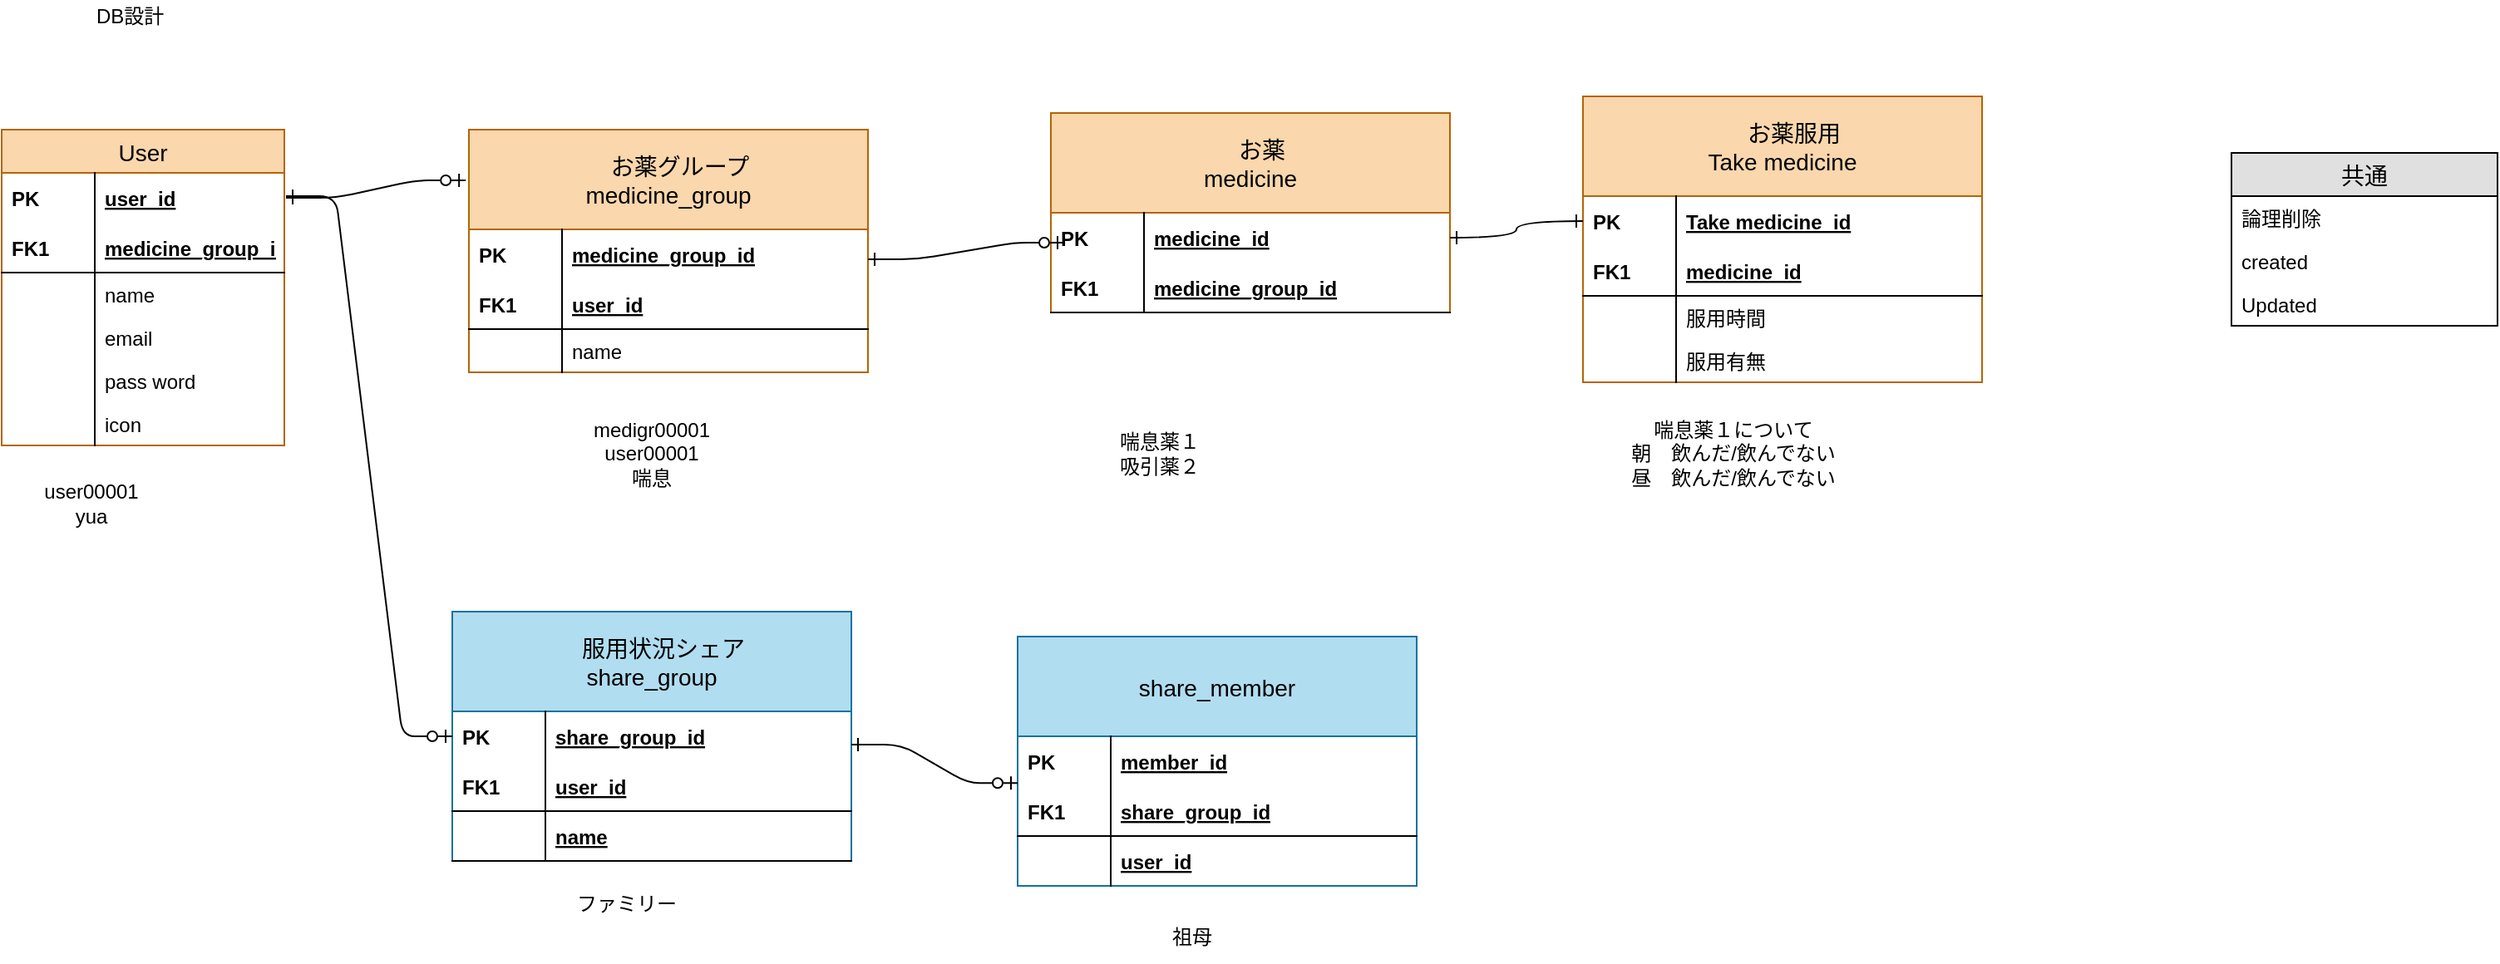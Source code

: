 <mxfile version="12.2.4" pages="3"><diagram id="nVyhKCOT_qQvf9yYNNba" name="DB"><mxGraphModel dx="196" dy="800" grid="1" gridSize="10" guides="1" tooltips="1" connect="1" arrows="1" fold="1" page="1" pageScale="1" pageWidth="827" pageHeight="1169" math="0" shadow="0"><root><mxCell id="0"/><mxCell id="1" parent="0"/><mxCell id="85" value="DB設計" style="text;html=1;resizable=0;points=[];autosize=1;align=left;verticalAlign=top;spacingTop=-4;" parent="1" vertex="1"><mxGeometry x="905" y="242" width="60" height="20" as="geometry"/></mxCell><mxCell id="86" value="User" style="swimlane;fontStyle=0;childLayout=stackLayout;horizontal=1;startSize=26;fillColor=#fad7ac;horizontalStack=0;resizeParent=1;resizeParentMax=0;resizeLast=0;collapsible=1;marginBottom=0;swimlaneFillColor=#ffffff;align=center;fontSize=14;strokeColor=#b46504;" parent="1" vertex="1"><mxGeometry x="850" y="320" width="170" height="190" as="geometry"><mxRectangle x="40" y="840" width="60" height="26" as="alternateBounds"/></mxGeometry></mxCell><mxCell id="87" value="user_id" style="shape=partialRectangle;top=0;left=0;right=0;bottom=0;align=left;verticalAlign=middle;fillColor=none;spacingLeft=60;spacingRight=4;overflow=hidden;rotatable=0;points=[[0,0.5],[1,0.5]];portConstraint=eastwest;dropTarget=0;fontStyle=5;fontSize=12;" parent="86" vertex="1"><mxGeometry y="26" width="170" height="30" as="geometry"/></mxCell><mxCell id="88" value="PK" style="shape=partialRectangle;fontStyle=1;top=0;left=0;bottom=0;fillColor=none;align=left;verticalAlign=middle;spacingLeft=4;spacingRight=4;overflow=hidden;rotatable=0;points=[];portConstraint=eastwest;part=1;fontSize=12;" parent="87" vertex="1" connectable="0"><mxGeometry width="56" height="30" as="geometry"/></mxCell><mxCell id="89" value="medicine_group_id" style="shape=partialRectangle;top=0;left=0;right=0;bottom=1;align=left;verticalAlign=middle;fillColor=none;spacingLeft=60;spacingRight=4;overflow=hidden;rotatable=0;points=[[0,0.5],[1,0.5]];portConstraint=eastwest;dropTarget=0;fontStyle=5;fontSize=12;" parent="86" vertex="1"><mxGeometry y="56" width="170" height="30" as="geometry"/></mxCell><mxCell id="90" value="FK1" style="shape=partialRectangle;fontStyle=1;top=0;left=0;bottom=0;fillColor=none;align=left;verticalAlign=middle;spacingLeft=4;spacingRight=4;overflow=hidden;rotatable=0;points=[];portConstraint=eastwest;part=1;fontSize=12;" parent="89" vertex="1" connectable="0"><mxGeometry width="56" height="30" as="geometry"/></mxCell><mxCell id="91" value="name" style="shape=partialRectangle;top=0;left=0;right=0;bottom=0;align=left;verticalAlign=top;fillColor=none;spacingLeft=60;spacingRight=4;overflow=hidden;rotatable=0;points=[[0,0.5],[1,0.5]];portConstraint=eastwest;dropTarget=0;fontSize=12;" parent="86" vertex="1"><mxGeometry y="86" width="170" height="26" as="geometry"/></mxCell><mxCell id="92" value="" style="shape=partialRectangle;top=0;left=0;bottom=0;fillColor=none;align=left;verticalAlign=top;spacingLeft=4;spacingRight=4;overflow=hidden;rotatable=0;points=[];portConstraint=eastwest;part=1;fontSize=12;" parent="91" vertex="1" connectable="0"><mxGeometry width="56" height="26" as="geometry"/></mxCell><mxCell id="93" value="email" style="shape=partialRectangle;top=0;left=0;right=0;bottom=0;align=left;verticalAlign=top;fillColor=none;spacingLeft=60;spacingRight=4;overflow=hidden;rotatable=0;points=[[0,0.5],[1,0.5]];portConstraint=eastwest;dropTarget=0;fontSize=12;" parent="86" vertex="1"><mxGeometry y="112" width="170" height="26" as="geometry"/></mxCell><mxCell id="94" value="" style="shape=partialRectangle;top=0;left=0;bottom=0;fillColor=none;align=left;verticalAlign=top;spacingLeft=4;spacingRight=4;overflow=hidden;rotatable=0;points=[];portConstraint=eastwest;part=1;fontSize=12;" parent="93" vertex="1" connectable="0"><mxGeometry width="56" height="26" as="geometry"/></mxCell><mxCell id="95" value="pass word" style="shape=partialRectangle;top=0;left=0;right=0;bottom=0;align=left;verticalAlign=top;fillColor=none;spacingLeft=60;spacingRight=4;overflow=hidden;rotatable=0;points=[[0,0.5],[1,0.5]];portConstraint=eastwest;dropTarget=0;fontSize=12;" parent="86" vertex="1"><mxGeometry y="138" width="170" height="26" as="geometry"/></mxCell><mxCell id="96" value="" style="shape=partialRectangle;top=0;left=0;bottom=0;fillColor=none;align=left;verticalAlign=top;spacingLeft=4;spacingRight=4;overflow=hidden;rotatable=0;points=[];portConstraint=eastwest;part=1;fontSize=12;" parent="95" vertex="1" connectable="0"><mxGeometry width="56" height="26" as="geometry"/></mxCell><mxCell id="97" value="icon" style="shape=partialRectangle;top=0;left=0;right=0;bottom=0;align=left;verticalAlign=top;fillColor=none;spacingLeft=60;spacingRight=4;overflow=hidden;rotatable=0;points=[[0,0.5],[1,0.5]];portConstraint=eastwest;dropTarget=0;fontSize=12;" parent="86" vertex="1"><mxGeometry y="164" width="170" height="26" as="geometry"/></mxCell><mxCell id="98" value="" style="shape=partialRectangle;top=0;left=0;bottom=0;fillColor=none;align=left;verticalAlign=top;spacingLeft=4;spacingRight=4;overflow=hidden;rotatable=0;points=[];portConstraint=eastwest;part=1;fontSize=12;" parent="97" vertex="1" connectable="0"><mxGeometry width="56" height="26" as="geometry"/></mxCell><mxCell id="99" value="　お薬グループ &#10;medicine_group" style="swimlane;fontStyle=0;childLayout=stackLayout;horizontal=1;startSize=60;fillColor=#fad7ac;horizontalStack=0;resizeParent=1;resizeParentMax=0;resizeLast=0;collapsible=1;marginBottom=0;swimlaneFillColor=#ffffff;align=center;fontSize=14;strokeColor=#b46504;" parent="1" vertex="1"><mxGeometry x="1131" y="320" width="240" height="146" as="geometry"><mxRectangle x="320" y="830" width="200" height="60" as="alternateBounds"/></mxGeometry></mxCell><mxCell id="100" value="medicine_group_id" style="shape=partialRectangle;top=0;left=0;right=0;bottom=0;align=left;verticalAlign=middle;fillColor=none;spacingLeft=60;spacingRight=4;overflow=hidden;rotatable=0;points=[[0,0.5],[1,0.5]];portConstraint=eastwest;dropTarget=0;fontStyle=5;fontSize=12;" parent="99" vertex="1"><mxGeometry y="60" width="240" height="30" as="geometry"/></mxCell><mxCell id="101" value="PK" style="shape=partialRectangle;fontStyle=1;top=0;left=0;bottom=0;fillColor=none;align=left;verticalAlign=middle;spacingLeft=4;spacingRight=4;overflow=hidden;rotatable=0;points=[];portConstraint=eastwest;part=1;fontSize=12;" parent="100" vertex="1" connectable="0"><mxGeometry width="56" height="30" as="geometry"/></mxCell><mxCell id="102" value="user_id" style="shape=partialRectangle;top=0;left=0;right=0;bottom=1;align=left;verticalAlign=middle;fillColor=none;spacingLeft=60;spacingRight=4;overflow=hidden;rotatable=0;points=[[0,0.5],[1,0.5]];portConstraint=eastwest;dropTarget=0;fontStyle=5;fontSize=12;" parent="99" vertex="1"><mxGeometry y="90" width="240" height="30" as="geometry"/></mxCell><mxCell id="103" value="FK1" style="shape=partialRectangle;fontStyle=1;top=0;left=0;bottom=0;fillColor=none;align=left;verticalAlign=middle;spacingLeft=4;spacingRight=4;overflow=hidden;rotatable=0;points=[];portConstraint=eastwest;part=1;fontSize=12;" parent="102" vertex="1" connectable="0"><mxGeometry width="56" height="30" as="geometry"/></mxCell><mxCell id="104" value="name" style="shape=partialRectangle;top=0;left=0;right=0;bottom=0;align=left;verticalAlign=top;fillColor=none;spacingLeft=60;spacingRight=4;overflow=hidden;rotatable=0;points=[[0,0.5],[1,0.5]];portConstraint=eastwest;dropTarget=0;fontSize=12;" parent="99" vertex="1"><mxGeometry y="120" width="240" height="26" as="geometry"/></mxCell><mxCell id="105" value="" style="shape=partialRectangle;top=0;left=0;bottom=0;fillColor=none;align=left;verticalAlign=top;spacingLeft=4;spacingRight=4;overflow=hidden;rotatable=0;points=[];portConstraint=eastwest;part=1;fontSize=12;" parent="104" vertex="1" connectable="0"><mxGeometry width="56" height="26" as="geometry"/></mxCell><mxCell id="106" value="共通" style="swimlane;fontStyle=0;childLayout=stackLayout;horizontal=1;startSize=26;fillColor=#e0e0e0;horizontalStack=0;resizeParent=1;resizeParentMax=0;resizeLast=0;collapsible=1;marginBottom=0;swimlaneFillColor=#ffffff;align=center;fontSize=14;" parent="1" vertex="1"><mxGeometry x="2191" y="334" width="160" height="104" as="geometry"/></mxCell><mxCell id="107" value="論理削除" style="text;strokeColor=none;fillColor=none;spacingLeft=4;spacingRight=4;overflow=hidden;rotatable=0;points=[[0,0.5],[1,0.5]];portConstraint=eastwest;fontSize=12;" parent="106" vertex="1"><mxGeometry y="26" width="160" height="26" as="geometry"/></mxCell><mxCell id="108" value="created" style="text;strokeColor=none;fillColor=none;spacingLeft=4;spacingRight=4;overflow=hidden;rotatable=0;points=[[0,0.5],[1,0.5]];portConstraint=eastwest;fontSize=12;" parent="106" vertex="1"><mxGeometry y="52" width="160" height="26" as="geometry"/></mxCell><mxCell id="109" value="Updated&#10;" style="text;strokeColor=none;fillColor=none;spacingLeft=4;spacingRight=4;overflow=hidden;rotatable=0;points=[[0,0.5],[1,0.5]];portConstraint=eastwest;fontSize=12;" parent="106" vertex="1"><mxGeometry y="78" width="160" height="26" as="geometry"/></mxCell><mxCell id="110" value="" style="edgeStyle=entityRelationEdgeStyle;fontSize=12;html=1;endArrow=ERzeroToOne;startArrow=ERone;entryX=-0.008;entryY=0.209;entryDx=0;entryDy=0;entryPerimeter=0;endFill=0;exitX=1;exitY=0.5;exitDx=0;exitDy=0;startFill=0;" parent="1" target="99" edge="1"><mxGeometry width="100" height="100" relative="1" as="geometry"><mxPoint x="1021.0" y="361" as="sourcePoint"/><mxPoint x="1121" y="272" as="targetPoint"/></mxGeometry></mxCell><mxCell id="111" value="　お薬&#10;medicine" style="swimlane;fontStyle=0;childLayout=stackLayout;horizontal=1;startSize=60;fillColor=#fad7ac;horizontalStack=0;resizeParent=1;resizeParentMax=0;resizeLast=0;collapsible=1;marginBottom=0;swimlaneFillColor=#ffffff;align=center;fontSize=14;strokeColor=#b46504;" parent="1" vertex="1"><mxGeometry x="1481" y="310" width="240" height="120" as="geometry"><mxRectangle x="320" y="830" width="200" height="60" as="alternateBounds"/></mxGeometry></mxCell><mxCell id="112" value="medicine_id" style="shape=partialRectangle;top=0;left=0;right=0;bottom=0;align=left;verticalAlign=middle;fillColor=none;spacingLeft=60;spacingRight=4;overflow=hidden;rotatable=0;points=[[0,0.5],[1,0.5]];portConstraint=eastwest;dropTarget=0;fontStyle=5;fontSize=12;" parent="111" vertex="1"><mxGeometry y="60" width="240" height="30" as="geometry"/></mxCell><mxCell id="113" value="PK" style="shape=partialRectangle;fontStyle=1;top=0;left=0;bottom=0;fillColor=none;align=left;verticalAlign=middle;spacingLeft=4;spacingRight=4;overflow=hidden;rotatable=0;points=[];portConstraint=eastwest;part=1;fontSize=12;" parent="112" vertex="1" connectable="0"><mxGeometry width="56" height="30" as="geometry"/></mxCell><mxCell id="114" value="medicine_group_id" style="shape=partialRectangle;top=0;left=0;right=0;bottom=1;align=left;verticalAlign=middle;fillColor=none;spacingLeft=60;spacingRight=4;overflow=hidden;rotatable=0;points=[[0,0.5],[1,0.5]];portConstraint=eastwest;dropTarget=0;fontStyle=5;fontSize=12;" parent="111" vertex="1"><mxGeometry y="90" width="240" height="30" as="geometry"/></mxCell><mxCell id="115" value="FK1" style="shape=partialRectangle;fontStyle=1;top=0;left=0;bottom=0;fillColor=none;align=left;verticalAlign=middle;spacingLeft=4;spacingRight=4;overflow=hidden;rotatable=0;points=[];portConstraint=eastwest;part=1;fontSize=12;" parent="114" vertex="1" connectable="0"><mxGeometry width="56" height="30" as="geometry"/></mxCell><mxCell id="116" value="user00001&lt;br&gt;yua" style="text;html=1;strokeColor=none;fillColor=none;align=center;verticalAlign=middle;whiteSpace=wrap;rounded=0;" parent="1" vertex="1"><mxGeometry x="873.5" y="530" width="60" height="30" as="geometry"/></mxCell><mxCell id="117" value="medigr00001&lt;br&gt;user00001&lt;br&gt;喘息" style="text;html=1;strokeColor=none;fillColor=none;align=center;verticalAlign=middle;whiteSpace=wrap;rounded=0;" parent="1" vertex="1"><mxGeometry x="1211" y="500" width="60" height="30" as="geometry"/></mxCell><mxCell id="118" value="喘息薬１&lt;br&gt;吸引薬２" style="text;html=1;align=center;verticalAlign=middle;resizable=0;points=[];autosize=1;strokeColor=none;fillColor=none;" parent="1" vertex="1"><mxGeometry x="1511" y="495" width="70" height="40" as="geometry"/></mxCell><mxCell id="119" value="" style="edgeStyle=entityRelationEdgeStyle;fontSize=12;html=1;endArrow=ERzeroToOne;startArrow=ERone;exitX=1;exitY=0.5;exitDx=0;exitDy=0;entryX=-0.008;entryY=0.209;entryDx=0;entryDy=0;entryPerimeter=0;endFill=0;startFill=0;" parent="1" edge="1"><mxGeometry width="100" height="100" relative="1" as="geometry"><mxPoint x="1371" y="398" as="sourcePoint"/><mxPoint x="1489" y="388" as="targetPoint"/></mxGeometry></mxCell><mxCell id="120" value="　お薬服用&#10;Take medicine" style="swimlane;fontStyle=0;childLayout=stackLayout;horizontal=1;startSize=60;fillColor=#fad7ac;horizontalStack=0;resizeParent=1;resizeParentMax=0;resizeLast=0;collapsible=1;marginBottom=0;swimlaneFillColor=#ffffff;align=center;fontSize=14;strokeColor=#b46504;" parent="1" vertex="1"><mxGeometry x="1801" y="300" width="240" height="172" as="geometry"><mxRectangle x="320" y="830" width="200" height="60" as="alternateBounds"/></mxGeometry></mxCell><mxCell id="121" value="Take medicine_id" style="shape=partialRectangle;top=0;left=0;right=0;bottom=0;align=left;verticalAlign=middle;fillColor=none;spacingLeft=60;spacingRight=4;overflow=hidden;rotatable=0;points=[[0,0.5],[1,0.5]];portConstraint=eastwest;dropTarget=0;fontStyle=5;fontSize=12;" parent="120" vertex="1"><mxGeometry y="60" width="240" height="30" as="geometry"/></mxCell><mxCell id="122" value="PK" style="shape=partialRectangle;fontStyle=1;top=0;left=0;bottom=0;fillColor=none;align=left;verticalAlign=middle;spacingLeft=4;spacingRight=4;overflow=hidden;rotatable=0;points=[];portConstraint=eastwest;part=1;fontSize=12;" parent="121" vertex="1" connectable="0"><mxGeometry width="56" height="30" as="geometry"/></mxCell><mxCell id="123" value="medicine_id" style="shape=partialRectangle;top=0;left=0;right=0;bottom=1;align=left;verticalAlign=middle;fillColor=none;spacingLeft=60;spacingRight=4;overflow=hidden;rotatable=0;points=[[0,0.5],[1,0.5]];portConstraint=eastwest;dropTarget=0;fontStyle=5;fontSize=12;" parent="120" vertex="1"><mxGeometry y="90" width="240" height="30" as="geometry"/></mxCell><mxCell id="124" value="FK1" style="shape=partialRectangle;fontStyle=1;top=0;left=0;bottom=0;fillColor=none;align=left;verticalAlign=middle;spacingLeft=4;spacingRight=4;overflow=hidden;rotatable=0;points=[];portConstraint=eastwest;part=1;fontSize=12;" parent="123" vertex="1" connectable="0"><mxGeometry width="56" height="30" as="geometry"/></mxCell><mxCell id="125" value="服用時間&#10;" style="shape=partialRectangle;top=0;left=0;right=0;bottom=0;align=left;verticalAlign=top;fillColor=none;spacingLeft=60;spacingRight=4;overflow=hidden;rotatable=0;points=[[0,0.5],[1,0.5]];portConstraint=eastwest;dropTarget=0;fontSize=12;" parent="120" vertex="1"><mxGeometry y="120" width="240" height="26" as="geometry"/></mxCell><mxCell id="126" value="" style="shape=partialRectangle;top=0;left=0;bottom=0;fillColor=none;align=left;verticalAlign=top;spacingLeft=4;spacingRight=4;overflow=hidden;rotatable=0;points=[];portConstraint=eastwest;part=1;fontSize=12;" parent="125" vertex="1" connectable="0"><mxGeometry width="56" height="26" as="geometry"/></mxCell><mxCell id="127" value="服用有無" style="shape=partialRectangle;top=0;left=0;right=0;bottom=0;align=left;verticalAlign=top;fillColor=none;spacingLeft=60;spacingRight=4;overflow=hidden;rotatable=0;points=[[0,0.5],[1,0.5]];portConstraint=eastwest;dropTarget=0;fontSize=12;" parent="120" vertex="1"><mxGeometry y="146" width="240" height="26" as="geometry"/></mxCell><mxCell id="128" value="" style="shape=partialRectangle;top=0;left=0;bottom=0;fillColor=none;align=left;verticalAlign=top;spacingLeft=4;spacingRight=4;overflow=hidden;rotatable=0;points=[];portConstraint=eastwest;part=1;fontSize=12;" parent="127" vertex="1" connectable="0"><mxGeometry width="56" height="26" as="geometry"/></mxCell><mxCell id="129" value="喘息薬１について&lt;br&gt;朝　飲んだ/飲んでない&lt;br&gt;昼　飲んだ/飲んでない" style="text;html=1;align=center;verticalAlign=middle;resizable=0;points=[];autosize=1;strokeColor=none;fillColor=none;" parent="1" vertex="1"><mxGeometry x="1816" y="485" width="150" height="60" as="geometry"/></mxCell><mxCell id="130" value="" style="edgeStyle=orthogonalEdgeStyle;fontSize=12;html=1;endArrow=ERone;endFill=1;rounded=0;exitX=1;exitY=0.5;exitDx=0;exitDy=0;entryX=0;entryY=0.5;entryDx=0;entryDy=0;startArrow=ERone;startFill=0;curved=1;" parent="1" source="112" target="121" edge="1"><mxGeometry width="100" height="100" relative="1" as="geometry"><mxPoint x="1721" y="470" as="sourcePoint"/><mxPoint x="1821" y="370" as="targetPoint"/></mxGeometry></mxCell><mxCell id="131" value="　服用状況シェア&#10;share_group" style="swimlane;fontStyle=0;childLayout=stackLayout;horizontal=1;startSize=60;fillColor=#b1ddf0;horizontalStack=0;resizeParent=1;resizeParentMax=0;resizeLast=0;collapsible=1;marginBottom=0;swimlaneFillColor=#ffffff;align=center;fontSize=14;strokeColor=#10739e;" parent="1" vertex="1"><mxGeometry x="1121" y="610" width="240" height="150" as="geometry"><mxRectangle x="320" y="830" width="200" height="60" as="alternateBounds"/></mxGeometry></mxCell><mxCell id="132" value="share_group_id" style="shape=partialRectangle;top=0;left=0;right=0;bottom=0;align=left;verticalAlign=middle;fillColor=none;spacingLeft=60;spacingRight=4;overflow=hidden;rotatable=0;points=[[0,0.5],[1,0.5]];portConstraint=eastwest;dropTarget=0;fontStyle=5;fontSize=12;" parent="131" vertex="1"><mxGeometry y="60" width="240" height="30" as="geometry"/></mxCell><mxCell id="133" value="PK" style="shape=partialRectangle;fontStyle=1;top=0;left=0;bottom=0;fillColor=none;align=left;verticalAlign=middle;spacingLeft=4;spacingRight=4;overflow=hidden;rotatable=0;points=[];portConstraint=eastwest;part=1;fontSize=12;" parent="132" vertex="1" connectable="0"><mxGeometry width="56" height="30" as="geometry"/></mxCell><mxCell id="134" value="user_id" style="shape=partialRectangle;top=0;left=0;right=0;bottom=1;align=left;verticalAlign=middle;fillColor=none;spacingLeft=60;spacingRight=4;overflow=hidden;rotatable=0;points=[[0,0.5],[1,0.5]];portConstraint=eastwest;dropTarget=0;fontStyle=5;fontSize=12;" parent="131" vertex="1"><mxGeometry y="90" width="240" height="30" as="geometry"/></mxCell><mxCell id="135" value="FK1" style="shape=partialRectangle;fontStyle=1;top=0;left=0;bottom=0;fillColor=none;align=left;verticalAlign=middle;spacingLeft=4;spacingRight=4;overflow=hidden;rotatable=0;points=[];portConstraint=eastwest;part=1;fontSize=12;" parent="134" vertex="1" connectable="0"><mxGeometry width="56" height="30" as="geometry"/></mxCell><mxCell id="136" value="name" style="shape=partialRectangle;top=0;left=0;right=0;bottom=1;align=left;verticalAlign=middle;fillColor=none;spacingLeft=60;spacingRight=4;overflow=hidden;rotatable=0;points=[[0,0.5],[1,0.5]];portConstraint=eastwest;dropTarget=0;fontStyle=5;fontSize=12;" parent="131" vertex="1"><mxGeometry y="120" width="240" height="30" as="geometry"/></mxCell><mxCell id="137" value="" style="shape=partialRectangle;fontStyle=1;top=0;left=0;bottom=0;fillColor=none;align=left;verticalAlign=middle;spacingLeft=4;spacingRight=4;overflow=hidden;rotatable=0;points=[];portConstraint=eastwest;part=1;fontSize=12;" parent="136" vertex="1" connectable="0"><mxGeometry width="56" height="30" as="geometry"/></mxCell><mxCell id="138" value="" style="edgeStyle=entityRelationEdgeStyle;fontSize=12;html=1;endArrow=ERzeroToOne;startArrow=ERone;endFill=0;startFill=0;" parent="1" target="131" edge="1"><mxGeometry width="100" height="100" relative="1" as="geometry"><mxPoint x="1021" y="360" as="sourcePoint"/><mxPoint x="1131" y="350" as="targetPoint"/></mxGeometry></mxCell><mxCell id="139" value="share_member" style="swimlane;fontStyle=0;childLayout=stackLayout;horizontal=1;startSize=60;fillColor=#b1ddf0;horizontalStack=0;resizeParent=1;resizeParentMax=0;resizeLast=0;collapsible=1;marginBottom=0;swimlaneFillColor=#ffffff;align=center;fontSize=14;strokeColor=#10739e;" parent="1" vertex="1"><mxGeometry x="1461" y="625" width="240" height="150" as="geometry"><mxRectangle x="320" y="830" width="200" height="60" as="alternateBounds"/></mxGeometry></mxCell><mxCell id="140" value="member_id" style="shape=partialRectangle;top=0;left=0;right=0;bottom=0;align=left;verticalAlign=middle;fillColor=none;spacingLeft=60;spacingRight=4;overflow=hidden;rotatable=0;points=[[0,0.5],[1,0.5]];portConstraint=eastwest;dropTarget=0;fontStyle=5;fontSize=12;" parent="139" vertex="1"><mxGeometry y="60" width="240" height="30" as="geometry"/></mxCell><mxCell id="141" value="PK" style="shape=partialRectangle;fontStyle=1;top=0;left=0;bottom=0;fillColor=none;align=left;verticalAlign=middle;spacingLeft=4;spacingRight=4;overflow=hidden;rotatable=0;points=[];portConstraint=eastwest;part=1;fontSize=12;" parent="140" vertex="1" connectable="0"><mxGeometry width="56" height="30" as="geometry"/></mxCell><mxCell id="142" value="share_group_id" style="shape=partialRectangle;top=0;left=0;right=0;bottom=1;align=left;verticalAlign=middle;fillColor=none;spacingLeft=60;spacingRight=4;overflow=hidden;rotatable=0;points=[[0,0.5],[1,0.5]];portConstraint=eastwest;dropTarget=0;fontStyle=5;fontSize=12;" parent="139" vertex="1"><mxGeometry y="90" width="240" height="30" as="geometry"/></mxCell><mxCell id="143" value="FK1" style="shape=partialRectangle;fontStyle=1;top=0;left=0;bottom=0;fillColor=none;align=left;verticalAlign=middle;spacingLeft=4;spacingRight=4;overflow=hidden;rotatable=0;points=[];portConstraint=eastwest;part=1;fontSize=12;" parent="142" vertex="1" connectable="0"><mxGeometry width="56" height="30" as="geometry"/></mxCell><mxCell id="144" value="user_id" style="shape=partialRectangle;top=0;left=0;right=0;bottom=0;align=left;verticalAlign=middle;fillColor=none;spacingLeft=60;spacingRight=4;overflow=hidden;rotatable=0;points=[[0,0.5],[1,0.5]];portConstraint=eastwest;dropTarget=0;fontStyle=5;fontSize=12;" parent="139" vertex="1"><mxGeometry y="120" width="240" height="30" as="geometry"/></mxCell><mxCell id="145" value="" style="shape=partialRectangle;fontStyle=1;top=0;left=0;bottom=0;fillColor=none;align=left;verticalAlign=middle;spacingLeft=4;spacingRight=4;overflow=hidden;rotatable=0;points=[];portConstraint=eastwest;part=1;fontSize=12;" parent="144" vertex="1" connectable="0"><mxGeometry width="56" height="30" as="geometry"/></mxCell><mxCell id="146" value="" style="edgeStyle=entityRelationEdgeStyle;fontSize=12;html=1;endArrow=ERzeroToOne;startArrow=ERone;exitX=1;exitY=0.5;exitDx=0;exitDy=0;entryX=0;entryY=0.938;entryDx=0;entryDy=0;entryPerimeter=0;endFill=0;startFill=0;" parent="1" target="140" edge="1"><mxGeometry width="100" height="100" relative="1" as="geometry"><mxPoint x="1361" y="690" as="sourcePoint"/><mxPoint x="1479" y="680" as="targetPoint"/></mxGeometry></mxCell><mxCell id="147" value="ファミリー" style="text;html=1;strokeColor=none;fillColor=none;align=center;verticalAlign=middle;whiteSpace=wrap;rounded=0;" parent="1" vertex="1"><mxGeometry x="1181" y="771" width="90" height="30" as="geometry"/></mxCell><mxCell id="148" value="祖母" style="text;html=1;strokeColor=none;fillColor=none;align=center;verticalAlign=middle;whiteSpace=wrap;rounded=0;" parent="1" vertex="1"><mxGeometry x="1521" y="791" width="90" height="30" as="geometry"/></mxCell></root></mxGraphModel></diagram><diagram id="ZbvAdjWLjHFxEk1NLgS9" name="優先度"><mxGraphModel dx="196" dy="1969" grid="1" gridSize="10" guides="1" tooltips="1" connect="1" arrows="1" fold="1" page="1" pageScale="1" pageWidth="827" pageHeight="1169" math="0" shadow="0"><root><mxCell id="b0wmNgt2OvtzvSvq_yoT-0"/><mxCell id="b0wmNgt2OvtzvSvq_yoT-1" parent="b0wmNgt2OvtzvSvq_yoT-0"/><mxCell id="GAr8YOx1ZJ4XefOnlLeK-0" value="お薬を飲んだ記録" style="rounded=0;whiteSpace=wrap;html=1;" vertex="1" parent="b0wmNgt2OvtzvSvq_yoT-1"><mxGeometry x="921" y="-220" width="120" height="60" as="geometry"/></mxCell><mxCell id="GAr8YOx1ZJ4XefOnlLeK-1" value="やりたいこと" style="text;html=1;strokeColor=none;fillColor=none;align=center;verticalAlign=middle;whiteSpace=wrap;rounded=0;" vertex="1" parent="b0wmNgt2OvtzvSvq_yoT-1"><mxGeometry x="921" y="-280" width="100" height="20" as="geometry"/></mxCell><mxCell id="GAr8YOx1ZJ4XefOnlLeK-2" value="カレンダーで見れる" style="rounded=0;whiteSpace=wrap;html=1;" vertex="1" parent="b0wmNgt2OvtzvSvq_yoT-1"><mxGeometry x="921" y="-140" width="120" height="60" as="geometry"/></mxCell><mxCell id="GAr8YOx1ZJ4XefOnlLeK-3" value="ボタンを押すと飲んだことになる" style="rounded=0;whiteSpace=wrap;html=1;" vertex="1" parent="b0wmNgt2OvtzvSvq_yoT-1"><mxGeometry x="921" y="-60" width="120" height="60" as="geometry"/></mxCell><mxCell id="GAr8YOx1ZJ4XefOnlLeK-4" style="edgeStyle=orthogonalEdgeStyle;rounded=0;orthogonalLoop=1;jettySize=auto;html=1;exitX=0.5;exitY=1;exitDx=0;exitDy=0;" edge="1" parent="b0wmNgt2OvtzvSvq_yoT-1" source="GAr8YOx1ZJ4XefOnlLeK-5"><mxGeometry relative="1" as="geometry"><mxPoint x="981" y="110" as="targetPoint"/></mxGeometry></mxCell><mxCell id="GAr8YOx1ZJ4XefOnlLeK-5" value="アラートできる" style="rounded=0;whiteSpace=wrap;html=1;" vertex="1" parent="b0wmNgt2OvtzvSvq_yoT-1"><mxGeometry x="921" y="20" width="120" height="60" as="geometry"/></mxCell><mxCell id="GAr8YOx1ZJ4XefOnlLeK-6" value="LINEかスマホで" style="rounded=0;whiteSpace=wrap;html=1;" vertex="1" parent="b0wmNgt2OvtzvSvq_yoT-1"><mxGeometry x="921" y="110" width="120" height="60" as="geometry"/></mxCell><mxCell id="GAr8YOx1ZJ4XefOnlLeK-7" value="家族にシェア&lt;br&gt;または&lt;br&gt;シェアされたい" style="rounded=0;whiteSpace=wrap;html=1;" vertex="1" parent="b0wmNgt2OvtzvSvq_yoT-1"><mxGeometry x="1111" y="-220" width="120" height="60" as="geometry"/></mxCell><mxCell id="GAr8YOx1ZJ4XefOnlLeK-8" value="webベース" style="rounded=0;whiteSpace=wrap;html=1;" vertex="1" parent="b0wmNgt2OvtzvSvq_yoT-1"><mxGeometry x="1301" y="-220" width="120" height="60" as="geometry"/></mxCell><mxCell id="GAr8YOx1ZJ4XefOnlLeK-9" value="スマホもブックマークor&lt;br&gt;LINE ビジネス" style="rounded=0;whiteSpace=wrap;html=1;direction=south;" vertex="1" parent="b0wmNgt2OvtzvSvq_yoT-1"><mxGeometry x="1298.5" y="-150" width="125" height="80" as="geometry"/></mxCell><mxCell id="GAr8YOx1ZJ4XefOnlLeK-10" value="飲んだ、&lt;br&gt;飲んでないくらいで" style="rounded=0;whiteSpace=wrap;html=1;" vertex="1" parent="b0wmNgt2OvtzvSvq_yoT-1"><mxGeometry x="1111" y="-150" width="120" height="60" as="geometry"/></mxCell><mxCell id="KnGvkcFdA6gI5pM8FpVO-0" value="DB設計" style="rounded=0;whiteSpace=wrap;html=1;" vertex="1" parent="b0wmNgt2OvtzvSvq_yoT-1"><mxGeometry x="890" y="210" width="120" height="60" as="geometry"/></mxCell><mxCell id="KnGvkcFdA6gI5pM8FpVO-2" value="画面イメージ" style="rounded=0;whiteSpace=wrap;html=1;" vertex="1" parent="b0wmNgt2OvtzvSvq_yoT-1"><mxGeometry x="890" y="280" width="120" height="60" as="geometry"/></mxCell><mxCell id="KnGvkcFdA6gI5pM8FpVO-3" value="API" style="rounded=0;whiteSpace=wrap;html=1;" vertex="1" parent="b0wmNgt2OvtzvSvq_yoT-1"><mxGeometry x="890" y="350" width="120" height="60" as="geometry"/></mxCell><mxCell id="KnGvkcFdA6gI5pM8FpVO-5" value="✅" style="text;html=1;resizable=0;points=[];autosize=1;align=left;verticalAlign=top;spacingTop=-4;" vertex="1" parent="b0wmNgt2OvtzvSvq_yoT-1"><mxGeometry x="890" y="215" width="30" height="20" as="geometry"/></mxCell><mxCell id="KnGvkcFdA6gI5pM8FpVO-6" value="✅" style="text;html=1;resizable=0;points=[];autosize=1;align=left;verticalAlign=top;spacingTop=-4;" vertex="1" parent="b0wmNgt2OvtzvSvq_yoT-1"><mxGeometry x="891" y="282.5" width="30" height="20" as="geometry"/></mxCell><mxCell id="KnGvkcFdA6gI5pM8FpVO-7" value="セッション周り調査" style="rounded=0;whiteSpace=wrap;html=1;" vertex="1" parent="b0wmNgt2OvtzvSvq_yoT-1"><mxGeometry x="1021" y="210" width="120" height="60" as="geometry"/></mxCell></root></mxGraphModel></diagram><diagram id="zT8qipynJYJD71tZU1Va" name="画面デザイン"><mxGraphModel dx="783" dy="526" grid="1" gridSize="10" guides="1" tooltips="1" connect="1" arrows="1" fold="1" page="1" pageScale="1" pageWidth="827" pageHeight="1169" math="0" shadow="0"><root><mxCell id="Fz97NpkWFjleZTrxLSR5-0"/><mxCell id="Fz97NpkWFjleZTrxLSR5-1" parent="Fz97NpkWFjleZTrxLSR5-0"/><mxCell id="Fz97NpkWFjleZTrxLSR5-3" value="デザインテーマ：水" style="text;html=1;strokeColor=none;fillColor=none;align=center;verticalAlign=middle;whiteSpace=wrap;rounded=0;" vertex="1" parent="Fz97NpkWFjleZTrxLSR5-1"><mxGeometry x="50" y="50" width="110" height="60" as="geometry"/></mxCell><mxCell id="Fz97NpkWFjleZTrxLSR5-4" value="" style="html=1;shadow=0;dashed=0;align=center;verticalAlign=middle;shape=mxgraph.arrows2.arrow;dy=0.6;dx=40;direction=south;notch=0;" vertex="1" parent="Fz97NpkWFjleZTrxLSR5-1"><mxGeometry x="40" y="130" width="180" height="250" as="geometry"/></mxCell><mxCell id="Fz97NpkWFjleZTrxLSR5-5" value="" style="html=1;shadow=0;dashed=0;align=center;verticalAlign=middle;shape=mxgraph.arrows2.arrow;dy=0.6;dx=40;direction=south;notch=0;" vertex="1" parent="Fz97NpkWFjleZTrxLSR5-1"><mxGeometry x="270" y="130" width="180" height="250" as="geometry"/></mxCell><mxCell id="Fz97NpkWFjleZTrxLSR5-6" value="" style="html=1;shadow=0;dashed=0;align=center;verticalAlign=middle;shape=mxgraph.arrows2.arrow;dy=0.6;dx=40;direction=south;notch=0;" vertex="1" parent="Fz97NpkWFjleZTrxLSR5-1"><mxGeometry x="510" y="130" width="180" height="250" as="geometry"/></mxCell><mxCell id="Fz97NpkWFjleZTrxLSR5-7" value="" style="html=1;shadow=0;dashed=0;align=center;verticalAlign=middle;shape=mxgraph.arrows2.arrow;dy=0.6;dx=40;flipH=1;notch=0;" vertex="1" parent="Fz97NpkWFjleZTrxLSR5-1"><mxGeometry x="60" y="215" width="20" height="20" as="geometry"/></mxCell><mxCell id="Fz97NpkWFjleZTrxLSR5-8" value="テーブル" style="text;html=1;fontStyle=1" vertex="1" parent="Fz97NpkWFjleZTrxLSR5-1"><mxGeometry x="280" y="100" width="70" height="30" as="geometry"/></mxCell><mxCell id="Fz97NpkWFjleZTrxLSR5-9" value="&lt;span style=&quot;text-align: center&quot;&gt;&lt;b&gt;カレンダー&lt;/b&gt;&lt;/span&gt;" style="text;html=1;resizable=0;points=[];autosize=1;align=left;verticalAlign=top;spacingTop=-4;" vertex="1" parent="Fz97NpkWFjleZTrxLSR5-1"><mxGeometry x="40" y="105" width="70" height="20" as="geometry"/></mxCell><mxCell id="Fz97NpkWFjleZTrxLSR5-10" value="&lt;span style=&quot;text-align: center&quot;&gt;モーダル&lt;/span&gt;&lt;br style=&quot;text-align: center&quot;&gt;&lt;span style=&quot;text-align: center&quot;&gt;飲んだ/飲んでない&lt;/span&gt;" style="text;html=1;resizable=0;points=[];autosize=1;align=left;verticalAlign=top;spacingTop=-4;" vertex="1" parent="Fz97NpkWFjleZTrxLSR5-1"><mxGeometry x="510" y="95" width="110" height="30" as="geometry"/></mxCell><mxCell id="Fz97NpkWFjleZTrxLSR5-14" value="" style="html=1;shadow=0;dashed=0;align=center;verticalAlign=middle;shape=mxgraph.arrows2.arrow;dy=0.6;dx=40;flipH=1;notch=0;" vertex="1" parent="Fz97NpkWFjleZTrxLSR5-1"><mxGeometry x="80" y="215" width="20" height="20" as="geometry"/></mxCell><mxCell id="Fz97NpkWFjleZTrxLSR5-15" value="" style="html=1;shadow=0;dashed=0;align=center;verticalAlign=middle;shape=mxgraph.arrows2.arrow;dy=0.6;dx=40;flipH=1;notch=0;" vertex="1" parent="Fz97NpkWFjleZTrxLSR5-1"><mxGeometry x="100" y="215" width="20" height="20" as="geometry"/></mxCell><mxCell id="Fz97NpkWFjleZTrxLSR5-16" value="" style="html=1;shadow=0;dashed=0;align=center;verticalAlign=middle;shape=mxgraph.arrows2.arrow;dy=0.6;dx=40;flipH=1;notch=0;" vertex="1" parent="Fz97NpkWFjleZTrxLSR5-1"><mxGeometry x="120" y="215" width="20" height="20" as="geometry"/></mxCell><mxCell id="Fz97NpkWFjleZTrxLSR5-17" value="" style="html=1;shadow=0;dashed=0;align=center;verticalAlign=middle;shape=mxgraph.arrows2.arrow;dy=0.6;dx=40;flipH=1;notch=0;" vertex="1" parent="Fz97NpkWFjleZTrxLSR5-1"><mxGeometry x="140" y="215" width="20" height="20" as="geometry"/></mxCell><mxCell id="Fz97NpkWFjleZTrxLSR5-29" value="" style="html=1;shadow=0;dashed=0;align=center;verticalAlign=middle;shape=mxgraph.arrows2.arrow;dy=0.6;dx=40;flipH=1;notch=0;" vertex="1" parent="Fz97NpkWFjleZTrxLSR5-1"><mxGeometry x="60" y="235" width="20" height="20" as="geometry"/></mxCell><mxCell id="Fz97NpkWFjleZTrxLSR5-30" value="" style="html=1;shadow=0;dashed=0;align=center;verticalAlign=middle;shape=mxgraph.arrows2.arrow;dy=0.6;dx=40;flipH=1;notch=0;" vertex="1" parent="Fz97NpkWFjleZTrxLSR5-1"><mxGeometry x="160" y="215" width="20" height="20" as="geometry"/></mxCell><mxCell id="Fz97NpkWFjleZTrxLSR5-31" value="" style="html=1;shadow=0;dashed=0;align=center;verticalAlign=middle;shape=mxgraph.arrows2.arrow;dy=0.6;dx=40;flipH=1;notch=0;" vertex="1" parent="Fz97NpkWFjleZTrxLSR5-1"><mxGeometry x="180" y="215" width="20" height="20" as="geometry"/></mxCell><mxCell id="Fz97NpkWFjleZTrxLSR5-32" value="" style="html=1;shadow=0;dashed=0;align=center;verticalAlign=middle;shape=mxgraph.arrows2.arrow;dy=0.6;dx=40;flipH=1;notch=0;" vertex="1" parent="Fz97NpkWFjleZTrxLSR5-1"><mxGeometry x="80" y="235" width="20" height="20" as="geometry"/></mxCell><mxCell id="Fz97NpkWFjleZTrxLSR5-42" value="" style="html=1;shadow=0;dashed=0;align=center;verticalAlign=middle;shape=mxgraph.arrows2.arrow;dy=0.6;dx=40;flipH=1;notch=0;" vertex="1" parent="Fz97NpkWFjleZTrxLSR5-1"><mxGeometry x="80" y="235" width="20" height="20" as="geometry"/></mxCell><mxCell id="Fz97NpkWFjleZTrxLSR5-43" value="" style="html=1;shadow=0;dashed=0;align=center;verticalAlign=middle;shape=mxgraph.arrows2.arrow;dy=0.6;dx=40;flipH=1;notch=0;" vertex="1" parent="Fz97NpkWFjleZTrxLSR5-1"><mxGeometry x="100" y="235" width="20" height="20" as="geometry"/></mxCell><mxCell id="Fz97NpkWFjleZTrxLSR5-44" value="" style="html=1;shadow=0;dashed=0;align=center;verticalAlign=middle;shape=mxgraph.arrows2.arrow;dy=0.6;dx=40;flipH=1;notch=0;" vertex="1" parent="Fz97NpkWFjleZTrxLSR5-1"><mxGeometry x="120" y="235" width="20" height="20" as="geometry"/></mxCell><mxCell id="Fz97NpkWFjleZTrxLSR5-45" value="" style="html=1;shadow=0;dashed=0;align=center;verticalAlign=middle;shape=mxgraph.arrows2.arrow;dy=0.6;dx=40;flipH=1;notch=0;" vertex="1" parent="Fz97NpkWFjleZTrxLSR5-1"><mxGeometry x="140" y="235" width="20" height="20" as="geometry"/></mxCell><mxCell id="Fz97NpkWFjleZTrxLSR5-46" value="" style="html=1;shadow=0;dashed=0;align=center;verticalAlign=middle;shape=mxgraph.arrows2.arrow;dy=0.6;dx=40;flipH=1;notch=0;" vertex="1" parent="Fz97NpkWFjleZTrxLSR5-1"><mxGeometry x="160" y="235" width="20" height="20" as="geometry"/></mxCell><mxCell id="Fz97NpkWFjleZTrxLSR5-47" value="" style="html=1;shadow=0;dashed=0;align=center;verticalAlign=middle;shape=mxgraph.arrows2.arrow;dy=0.6;dx=40;flipH=1;notch=0;" vertex="1" parent="Fz97NpkWFjleZTrxLSR5-1"><mxGeometry x="180" y="235" width="20" height="20" as="geometry"/></mxCell><mxCell id="Fz97NpkWFjleZTrxLSR5-48" value="" style="html=1;shadow=0;dashed=0;align=center;verticalAlign=middle;shape=mxgraph.arrows2.arrow;dy=0.6;dx=40;flipH=1;notch=0;" vertex="1" parent="Fz97NpkWFjleZTrxLSR5-1"><mxGeometry x="60" y="255" width="20" height="20" as="geometry"/></mxCell><mxCell id="Fz97NpkWFjleZTrxLSR5-76" value="" style="html=1;shadow=0;dashed=0;align=center;verticalAlign=middle;shape=mxgraph.arrows2.arrow;dy=0.6;dx=40;flipH=1;notch=0;" vertex="1" parent="Fz97NpkWFjleZTrxLSR5-1"><mxGeometry x="80" y="235" width="20" height="20" as="geometry"/></mxCell><mxCell id="Fz97NpkWFjleZTrxLSR5-77" value="" style="html=1;shadow=0;dashed=0;align=center;verticalAlign=middle;shape=mxgraph.arrows2.arrow;dy=0.6;dx=40;flipH=1;notch=0;" vertex="1" parent="Fz97NpkWFjleZTrxLSR5-1"><mxGeometry x="100" y="235" width="20" height="20" as="geometry"/></mxCell><mxCell id="Fz97NpkWFjleZTrxLSR5-78" value="" style="html=1;shadow=0;dashed=0;align=center;verticalAlign=middle;shape=mxgraph.arrows2.arrow;dy=0.6;dx=40;flipH=1;notch=0;" vertex="1" parent="Fz97NpkWFjleZTrxLSR5-1"><mxGeometry x="120" y="235" width="20" height="20" as="geometry"/></mxCell><mxCell id="Fz97NpkWFjleZTrxLSR5-79" value="" style="html=1;shadow=0;dashed=0;align=center;verticalAlign=middle;shape=mxgraph.arrows2.arrow;dy=0.6;dx=40;flipH=1;notch=0;" vertex="1" parent="Fz97NpkWFjleZTrxLSR5-1"><mxGeometry x="140" y="235" width="20" height="20" as="geometry"/></mxCell><mxCell id="Fz97NpkWFjleZTrxLSR5-80" value="" style="html=1;shadow=0;dashed=0;align=center;verticalAlign=middle;shape=mxgraph.arrows2.arrow;dy=0.6;dx=40;flipH=1;notch=0;" vertex="1" parent="Fz97NpkWFjleZTrxLSR5-1"><mxGeometry x="160" y="235" width="20" height="20" as="geometry"/></mxCell><mxCell id="Fz97NpkWFjleZTrxLSR5-81" value="" style="html=1;shadow=0;dashed=0;align=center;verticalAlign=middle;shape=mxgraph.arrows2.arrow;dy=0.6;dx=40;flipH=1;notch=0;" vertex="1" parent="Fz97NpkWFjleZTrxLSR5-1"><mxGeometry x="80" y="255" width="20" height="20" as="geometry"/></mxCell><mxCell id="Fz97NpkWFjleZTrxLSR5-82" value="" style="html=1;shadow=0;dashed=0;align=center;verticalAlign=middle;shape=mxgraph.arrows2.arrow;dy=0.6;dx=40;flipH=1;notch=0;" vertex="1" parent="Fz97NpkWFjleZTrxLSR5-1"><mxGeometry x="180" y="235" width="20" height="20" as="geometry"/></mxCell><mxCell id="Fz97NpkWFjleZTrxLSR5-84" value="" style="html=1;shadow=0;dashed=0;align=center;verticalAlign=middle;shape=mxgraph.arrows2.arrow;dy=0.6;dx=40;flipH=1;notch=0;" vertex="1" parent="Fz97NpkWFjleZTrxLSR5-1"><mxGeometry x="100" y="255" width="20" height="20" as="geometry"/></mxCell><mxCell id="Fz97NpkWFjleZTrxLSR5-85" value="" style="html=1;shadow=0;dashed=0;align=center;verticalAlign=middle;shape=mxgraph.arrows2.arrow;dy=0.6;dx=40;flipH=1;notch=0;" vertex="1" parent="Fz97NpkWFjleZTrxLSR5-1"><mxGeometry x="100" y="255" width="20" height="20" as="geometry"/></mxCell><mxCell id="Fz97NpkWFjleZTrxLSR5-86" value="" style="html=1;shadow=0;dashed=0;align=center;verticalAlign=middle;shape=mxgraph.arrows2.arrow;dy=0.6;dx=40;flipH=1;notch=0;" vertex="1" parent="Fz97NpkWFjleZTrxLSR5-1"><mxGeometry x="120" y="255" width="20" height="20" as="geometry"/></mxCell><mxCell id="Fz97NpkWFjleZTrxLSR5-87" value="" style="html=1;shadow=0;dashed=0;align=center;verticalAlign=middle;shape=mxgraph.arrows2.arrow;dy=0.6;dx=40;flipH=1;notch=0;" vertex="1" parent="Fz97NpkWFjleZTrxLSR5-1"><mxGeometry x="140" y="255" width="20" height="20" as="geometry"/></mxCell><mxCell id="Fz97NpkWFjleZTrxLSR5-88" value="" style="html=1;shadow=0;dashed=0;align=center;verticalAlign=middle;shape=mxgraph.arrows2.arrow;dy=0.6;dx=40;flipH=1;notch=0;" vertex="1" parent="Fz97NpkWFjleZTrxLSR5-1"><mxGeometry x="160" y="255" width="20" height="20" as="geometry"/></mxCell><mxCell id="Fz97NpkWFjleZTrxLSR5-89" value="" style="html=1;shadow=0;dashed=0;align=center;verticalAlign=middle;shape=mxgraph.arrows2.arrow;dy=0.6;dx=40;flipH=1;notch=0;" vertex="1" parent="Fz97NpkWFjleZTrxLSR5-1"><mxGeometry x="180" y="255" width="20" height="20" as="geometry"/></mxCell><mxCell id="Fz97NpkWFjleZTrxLSR5-92" value="" style="html=1;shadow=0;dashed=0;align=center;verticalAlign=middle;shape=mxgraph.arrows2.arrow;dy=0.6;dx=40;flipH=1;notch=0;" vertex="1" parent="Fz97NpkWFjleZTrxLSR5-1"><mxGeometry x="60" y="275" width="20" height="20" as="geometry"/></mxCell><mxCell id="Fz97NpkWFjleZTrxLSR5-96" value="" style="html=1;shadow=0;dashed=0;align=center;verticalAlign=middle;shape=mxgraph.arrows2.arrow;dy=0.6;dx=40;flipH=1;notch=0;" vertex="1" parent="Fz97NpkWFjleZTrxLSR5-1"><mxGeometry x="90" y="430" width="90" height="100" as="geometry"/></mxCell><mxCell id="Fz97NpkWFjleZTrxLSR5-97" value="" style="rounded=0;whiteSpace=wrap;html=1;fillColor=#dae8fc;strokeColor=#6c8ebf;" vertex="1" parent="Fz97NpkWFjleZTrxLSR5-1"><mxGeometry x="90" y="470" width="90" height="60" as="geometry"/></mxCell><mxCell id="Fz97NpkWFjleZTrxLSR5-98" value="飲んだ分だけ色が塗られる&lt;br&gt;本当はお花とかにしたい" style="text;html=1;strokeColor=none;fillColor=none;align=center;verticalAlign=middle;whiteSpace=wrap;rounded=0;" vertex="1" parent="Fz97NpkWFjleZTrxLSR5-1"><mxGeometry x="40" y="540" width="160" height="60" as="geometry"/></mxCell><mxCell id="Fz97NpkWFjleZTrxLSR5-99" value="" style="html=1;shadow=0;dashed=0;align=center;verticalAlign=middle;shape=mxgraph.arrows2.arrow;dy=0.6;dx=40;flipH=1;notch=0;" vertex="1" parent="Fz97NpkWFjleZTrxLSR5-1"><mxGeometry x="290" y="180" width="140" height="30" as="geometry"/></mxCell><mxCell id="Fz97NpkWFjleZTrxLSR5-100" value="" style="html=1;shadow=0;dashed=0;align=center;verticalAlign=middle;shape=mxgraph.arrows2.arrow;dy=0.6;dx=40;flipH=1;notch=0;" vertex="1" parent="Fz97NpkWFjleZTrxLSR5-1"><mxGeometry x="290" y="220" width="140" height="30" as="geometry"/></mxCell><mxCell id="Fz97NpkWFjleZTrxLSR5-101" value="" style="html=1;shadow=0;dashed=0;align=center;verticalAlign=middle;shape=mxgraph.arrows2.arrow;dy=0.6;dx=40;flipH=1;notch=0;" vertex="1" parent="Fz97NpkWFjleZTrxLSR5-1"><mxGeometry x="290" y="265" width="140" height="30" as="geometry"/></mxCell><mxCell id="Fz97NpkWFjleZTrxLSR5-102" value="３月　３日" style="text;html=1;strokeColor=none;fillColor=none;align=left;verticalAlign=middle;whiteSpace=wrap;rounded=0;" vertex="1" parent="Fz97NpkWFjleZTrxLSR5-1"><mxGeometry x="280" y="125" width="160" height="60" as="geometry"/></mxCell><mxCell id="Fz97NpkWFjleZTrxLSR5-103" value="" style="html=1;shadow=0;dashed=0;align=center;verticalAlign=middle;shape=mxgraph.arrows2.arrow;dy=0.6;dx=40;flipH=1;notch=0;" vertex="1" parent="Fz97NpkWFjleZTrxLSR5-1"><mxGeometry x="350" y="135" width="40" height="40" as="geometry"/></mxCell><mxCell id="Fz97NpkWFjleZTrxLSR5-104" value="" style="rounded=0;whiteSpace=wrap;html=1;fillColor=#dae8fc;strokeColor=#6c8ebf;" vertex="1" parent="Fz97NpkWFjleZTrxLSR5-1"><mxGeometry x="350" y="150" width="40" height="25" as="geometry"/></mxCell><mxCell id="Fz97NpkWFjleZTrxLSR5-105" value="昼&lt;br&gt;喘息&lt;br&gt;" style="rounded=1;whiteSpace=wrap;html=1;" vertex="1" parent="Fz97NpkWFjleZTrxLSR5-1"><mxGeometry x="530" y="175" width="140" height="155" as="geometry"/></mxCell><mxCell id="Fz97NpkWFjleZTrxLSR5-106" value="飲んだ" style="rounded=1;whiteSpace=wrap;html=1;" vertex="1" parent="Fz97NpkWFjleZTrxLSR5-1"><mxGeometry x="565" y="280" width="60" height="35" as="geometry"/></mxCell><mxCell id="Fz97NpkWFjleZTrxLSR5-107" value="X" style="text;html=1;strokeColor=none;fillColor=none;align=center;verticalAlign=middle;whiteSpace=wrap;rounded=0;" vertex="1" parent="Fz97NpkWFjleZTrxLSR5-1"><mxGeometry x="630" y="185" width="40" height="20" as="geometry"/></mxCell><mxCell id="Fz97NpkWFjleZTrxLSR5-109" value="" style="html=1;shadow=0;dashed=0;align=center;verticalAlign=middle;shape=mxgraph.arrows2.arrow;dy=0.6;dx=40;direction=south;notch=0;" vertex="1" parent="Fz97NpkWFjleZTrxLSR5-1"><mxGeometry x="270" y="420" width="180" height="250" as="geometry"/></mxCell><mxCell id="Fz97NpkWFjleZTrxLSR5-114" style="edgeStyle=orthogonalEdgeStyle;rounded=0;orthogonalLoop=1;jettySize=auto;html=1;exitX=1;exitY=0.5;exitDx=0;exitDy=0;entryX=0.076;entryY=-0.011;entryDx=0;entryDy=0;entryPerimeter=0;curved=1;" edge="1" parent="Fz97NpkWFjleZTrxLSR5-1" source="Fz97NpkWFjleZTrxLSR5-111" target="Fz97NpkWFjleZTrxLSR5-109"><mxGeometry relative="1" as="geometry"><Array as="points"><mxPoint x="480" y="145"/><mxPoint x="480" y="439"/></Array></mxGeometry></mxCell><mxCell id="Fz97NpkWFjleZTrxLSR5-111" value="＋" style="ellipse;whiteSpace=wrap;html=1;aspect=fixed;" vertex="1" parent="Fz97NpkWFjleZTrxLSR5-1"><mxGeometry x="430" y="135" width="20" height="20" as="geometry"/></mxCell><mxCell id="Fz97NpkWFjleZTrxLSR5-115" value="お薬追加" style="text;html=1;strokeColor=none;fillColor=none;align=center;verticalAlign=middle;whiteSpace=wrap;rounded=0;" vertex="1" parent="Fz97NpkWFjleZTrxLSR5-1"><mxGeometry x="280" y="450" width="100" height="20" as="geometry"/></mxCell><mxCell id="Fz97NpkWFjleZTrxLSR5-119" value="お薬名&lt;br&gt;飲む時間&lt;br&gt;通知時間&lt;br&gt;リマインド回数&lt;br&gt;グループ" style="text;html=1;resizable=0;points=[];autosize=1;align=left;verticalAlign=top;spacingTop=-4;" vertex="1" parent="Fz97NpkWFjleZTrxLSR5-1"><mxGeometry x="300" y="500" width="100" height="70" as="geometry"/></mxCell><mxCell id="Fz97NpkWFjleZTrxLSR5-120" value="OK" style="rounded=1;whiteSpace=wrap;html=1;" vertex="1" parent="Fz97NpkWFjleZTrxLSR5-1"><mxGeometry x="380" y="585" width="50" height="30" as="geometry"/></mxCell><mxCell id="Fz97NpkWFjleZTrxLSR5-121" value="書類読み取り" style="rounded=1;whiteSpace=wrap;html=1;" vertex="1" parent="Fz97NpkWFjleZTrxLSR5-1"><mxGeometry x="380" y="450" width="50" height="30" as="geometry"/></mxCell><mxCell id="ru0sidpy0W07u2BEXcqM-0" value="" style="html=1;shadow=0;dashed=0;align=center;verticalAlign=middle;shape=mxgraph.arrows2.arrow;dy=0.6;dx=40;direction=south;notch=0;" vertex="1" parent="Fz97NpkWFjleZTrxLSR5-1"><mxGeometry x="520" y="440" width="180" height="250" as="geometry"/></mxCell><mxCell id="ru0sidpy0W07u2BEXcqM-1" value="&lt;b&gt;ログインページ&lt;/b&gt;" style="text;html=1;resizable=0;points=[];autosize=1;align=left;verticalAlign=top;spacingTop=-4;" vertex="1" parent="Fz97NpkWFjleZTrxLSR5-1"><mxGeometry x="530" y="410" width="100" height="20" as="geometry"/></mxCell><mxCell id="ru0sidpy0W07u2BEXcqM-3" value="" style="rounded=0;whiteSpace=wrap;html=1;" vertex="1" parent="Fz97NpkWFjleZTrxLSR5-1"><mxGeometry x="550" y="500" width="120" height="60" as="geometry"/></mxCell><mxCell id="ru0sidpy0W07u2BEXcqM-4" value="" style="shape=tape;whiteSpace=wrap;html=1;fillColor=#dae8fc;strokeColor=#6c8ebf;" vertex="1" parent="Fz97NpkWFjleZTrxLSR5-1"><mxGeometry x="520" y="600" width="180" height="80" as="geometry"/></mxCell><mxCell id="coPA-cb58QhI4Aloj7ea-0" value="カレンダー" style="rounded=1;whiteSpace=wrap;html=1;" vertex="1" parent="Fz97NpkWFjleZTrxLSR5-1"><mxGeometry x="280" y="350" width="70" height="23" as="geometry"/></mxCell></root></mxGraphModel></diagram></mxfile>